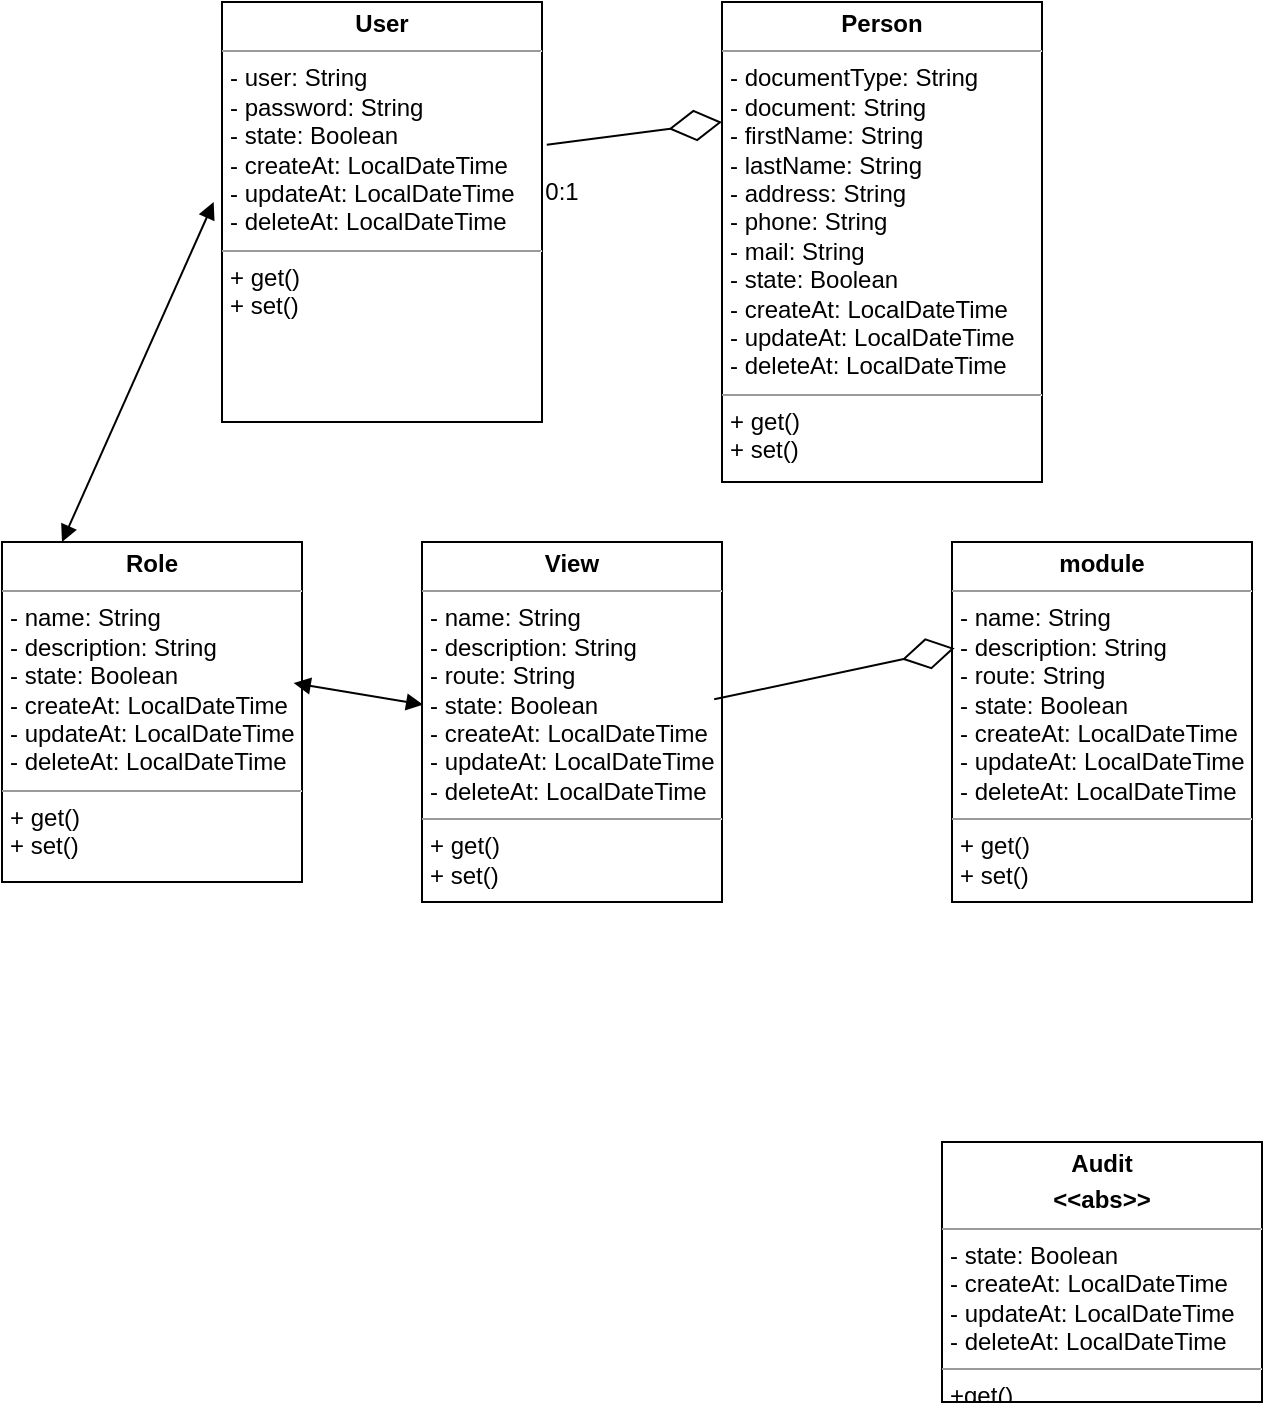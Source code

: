 <mxfile version="21.7.4" type="github">
  <diagram name="Página-1" id="wU9hJB_0uPG2jnifJFoY">
    <mxGraphModel dx="765" dy="1593" grid="1" gridSize="10" guides="1" tooltips="1" connect="1" arrows="1" fold="1" page="1" pageScale="1" pageWidth="827" pageHeight="1169" math="0" shadow="0">
      <root>
        <mxCell id="0" />
        <mxCell id="1" parent="0" />
        <mxCell id="hPi-MYHWQHkcyfmvknwx-1" value="&lt;p style=&quot;margin:0px;margin-top:4px;text-align:center;&quot;&gt;&lt;b&gt;Person&lt;/b&gt;&lt;/p&gt;&lt;hr size=&quot;1&quot;&gt;&lt;p style=&quot;margin:0px;margin-left:4px;&quot;&gt;- documentType: String&lt;/p&gt;&lt;p style=&quot;margin:0px;margin-left:4px;&quot;&gt;- document: String&lt;/p&gt;&lt;p style=&quot;margin:0px;margin-left:4px;&quot;&gt;- firstName: String&lt;/p&gt;&lt;p style=&quot;margin:0px;margin-left:4px;&quot;&gt;- lastName: String&lt;br&gt;&lt;/p&gt;&lt;p style=&quot;margin:0px;margin-left:4px;&quot;&gt;- address: String&lt;/p&gt;&lt;p style=&quot;margin:0px;margin-left:4px;&quot;&gt;- phone: String&lt;/p&gt;&lt;p style=&quot;margin:0px;margin-left:4px;&quot;&gt;- mail: String&lt;/p&gt;&lt;p style=&quot;border-color: var(--border-color); margin: 0px 0px 0px 4px;&quot;&gt;- state: Boolean&lt;/p&gt;&lt;p style=&quot;border-color: var(--border-color); margin: 0px 0px 0px 4px;&quot;&gt;- createAt: LocalDateTime&lt;/p&gt;&lt;p style=&quot;border-color: var(--border-color); margin: 0px 0px 0px 4px;&quot;&gt;- updateAt: LocalDateTime&lt;/p&gt;&lt;p style=&quot;border-color: var(--border-color); margin: 0px 0px 0px 4px;&quot;&gt;- deleteAt: LocalDateTime&lt;/p&gt;&lt;hr size=&quot;1&quot;&gt;&lt;p style=&quot;margin:0px;margin-left:4px;&quot;&gt;+ get()&lt;/p&gt;&lt;p style=&quot;margin:0px;margin-left:4px;&quot;&gt;+ set()&lt;/p&gt;" style="verticalAlign=top;align=left;overflow=fill;fontSize=12;fontFamily=Helvetica;html=1;whiteSpace=wrap;" parent="1" vertex="1">
          <mxGeometry x="370" y="-170" width="160" height="240" as="geometry" />
        </mxCell>
        <mxCell id="hPi-MYHWQHkcyfmvknwx-2" value="&lt;p style=&quot;margin:0px;margin-top:4px;text-align:center;&quot;&gt;&lt;b&gt;Audit&lt;/b&gt;&lt;/p&gt;&lt;p style=&quot;margin:0px;margin-top:4px;text-align:center;&quot;&gt;&lt;b&gt;&amp;lt;&amp;lt;abs&amp;gt;&amp;gt;&lt;/b&gt;&lt;/p&gt;&lt;hr size=&quot;1&quot;&gt;&lt;p style=&quot;margin:0px;margin-left:4px;&quot;&gt;- state: Boolean&lt;/p&gt;&lt;p style=&quot;margin:0px;margin-left:4px;&quot;&gt;- createAt: LocalDateTime&lt;/p&gt;&lt;p style=&quot;margin:0px;margin-left:4px;&quot;&gt;- updateAt: LocalDateTime&lt;/p&gt;&lt;p style=&quot;margin:0px;margin-left:4px;&quot;&gt;- deleteAt: LocalDateTime&lt;/p&gt;&lt;hr size=&quot;1&quot;&gt;&lt;p style=&quot;margin:0px;margin-left:4px;&quot;&gt;+get()&lt;/p&gt;&lt;p style=&quot;margin:0px;margin-left:4px;&quot;&gt;+set()&lt;/p&gt;" style="verticalAlign=top;align=left;overflow=fill;fontSize=12;fontFamily=Helvetica;html=1;whiteSpace=wrap;" parent="1" vertex="1">
          <mxGeometry x="480" y="400" width="160" height="130" as="geometry" />
        </mxCell>
        <mxCell id="hPi-MYHWQHkcyfmvknwx-4" value="&lt;p style=&quot;margin:0px;margin-top:4px;text-align:center;&quot;&gt;&lt;b&gt;User&lt;/b&gt;&lt;/p&gt;&lt;hr size=&quot;1&quot;&gt;&lt;p style=&quot;margin:0px;margin-left:4px;&quot;&gt;- user: String&lt;/p&gt;&lt;p style=&quot;margin:0px;margin-left:4px;&quot;&gt;- password: String&lt;/p&gt;&lt;p style=&quot;border-color: var(--border-color); margin: 0px 0px 0px 4px;&quot;&gt;- state: Boolean&lt;/p&gt;&lt;p style=&quot;border-color: var(--border-color); margin: 0px 0px 0px 4px;&quot;&gt;- createAt: LocalDateTime&lt;/p&gt;&lt;p style=&quot;border-color: var(--border-color); margin: 0px 0px 0px 4px;&quot;&gt;- updateAt: LocalDateTime&lt;/p&gt;&lt;p style=&quot;border-color: var(--border-color); margin: 0px 0px 0px 4px;&quot;&gt;- deleteAt: LocalDateTime&lt;/p&gt;&lt;hr size=&quot;1&quot;&gt;&lt;p style=&quot;margin:0px;margin-left:4px;&quot;&gt;+ get()&lt;/p&gt;&lt;p style=&quot;margin:0px;margin-left:4px;&quot;&gt;+ set()&lt;/p&gt;" style="verticalAlign=top;align=left;overflow=fill;fontSize=12;fontFamily=Helvetica;html=1;whiteSpace=wrap;" parent="1" vertex="1">
          <mxGeometry x="120" y="-170" width="160" height="210" as="geometry" />
        </mxCell>
        <mxCell id="udSekV3LARsPCjI4UnNg-1" value="&lt;p style=&quot;margin:0px;margin-top:4px;text-align:center;&quot;&gt;&lt;b&gt;Role&lt;/b&gt;&lt;/p&gt;&lt;hr size=&quot;1&quot;&gt;&lt;p style=&quot;margin:0px;margin-left:4px;&quot;&gt;- name: String&lt;/p&gt;&lt;p style=&quot;margin:0px;margin-left:4px;&quot;&gt;- description: String&lt;/p&gt;&lt;p style=&quot;border-color: var(--border-color); margin: 0px 0px 0px 4px;&quot;&gt;- state: Boolean&lt;/p&gt;&lt;p style=&quot;border-color: var(--border-color); margin: 0px 0px 0px 4px;&quot;&gt;- createAt: LocalDateTime&lt;/p&gt;&lt;p style=&quot;border-color: var(--border-color); margin: 0px 0px 0px 4px;&quot;&gt;- updateAt: LocalDateTime&lt;/p&gt;&lt;p style=&quot;border-color: var(--border-color); margin: 0px 0px 0px 4px;&quot;&gt;- deleteAt: LocalDateTime&lt;/p&gt;&lt;hr size=&quot;1&quot;&gt;&lt;p style=&quot;margin:0px;margin-left:4px;&quot;&gt;+ get()&lt;/p&gt;&lt;p style=&quot;margin:0px;margin-left:4px;&quot;&gt;+ set()&lt;/p&gt;" style="verticalAlign=top;align=left;overflow=fill;fontSize=12;fontFamily=Helvetica;html=1;whiteSpace=wrap;" vertex="1" parent="1">
          <mxGeometry x="10" y="100" width="150" height="170" as="geometry" />
        </mxCell>
        <mxCell id="udSekV3LARsPCjI4UnNg-2" value="&lt;p style=&quot;margin:0px;margin-top:4px;text-align:center;&quot;&gt;&lt;b&gt;View&lt;/b&gt;&lt;/p&gt;&lt;hr size=&quot;1&quot;&gt;&lt;p style=&quot;margin:0px;margin-left:4px;&quot;&gt;- name: String&lt;/p&gt;&lt;p style=&quot;margin:0px;margin-left:4px;&quot;&gt;- description: String&lt;/p&gt;&lt;p style=&quot;margin:0px;margin-left:4px;&quot;&gt;- route: String&lt;/p&gt;&lt;p style=&quot;border-color: var(--border-color); margin: 0px 0px 0px 4px;&quot;&gt;- state: Boolean&lt;/p&gt;&lt;p style=&quot;border-color: var(--border-color); margin: 0px 0px 0px 4px;&quot;&gt;- createAt: LocalDateTime&lt;/p&gt;&lt;p style=&quot;border-color: var(--border-color); margin: 0px 0px 0px 4px;&quot;&gt;- updateAt: LocalDateTime&lt;/p&gt;&lt;p style=&quot;border-color: var(--border-color); margin: 0px 0px 0px 4px;&quot;&gt;- deleteAt: LocalDateTime&lt;/p&gt;&lt;hr size=&quot;1&quot;&gt;&lt;p style=&quot;margin:0px;margin-left:4px;&quot;&gt;+ get()&lt;/p&gt;&lt;p style=&quot;margin:0px;margin-left:4px;&quot;&gt;+ set()&lt;/p&gt;" style="verticalAlign=top;align=left;overflow=fill;fontSize=12;fontFamily=Helvetica;html=1;whiteSpace=wrap;" vertex="1" parent="1">
          <mxGeometry x="220" y="100" width="150" height="180" as="geometry" />
        </mxCell>
        <mxCell id="udSekV3LARsPCjI4UnNg-3" value="&lt;p style=&quot;margin:0px;margin-top:4px;text-align:center;&quot;&gt;&lt;b&gt;module&lt;/b&gt;&lt;/p&gt;&lt;hr size=&quot;1&quot;&gt;&lt;p style=&quot;margin:0px;margin-left:4px;&quot;&gt;- name: String&lt;/p&gt;&lt;p style=&quot;margin:0px;margin-left:4px;&quot;&gt;- description: String&lt;/p&gt;&lt;p style=&quot;margin:0px;margin-left:4px;&quot;&gt;- route: String&lt;/p&gt;&lt;p style=&quot;border-color: var(--border-color); margin: 0px 0px 0px 4px;&quot;&gt;- state: Boolean&lt;/p&gt;&lt;p style=&quot;border-color: var(--border-color); margin: 0px 0px 0px 4px;&quot;&gt;- createAt: LocalDateTime&lt;/p&gt;&lt;p style=&quot;border-color: var(--border-color); margin: 0px 0px 0px 4px;&quot;&gt;- updateAt: LocalDateTime&lt;/p&gt;&lt;p style=&quot;border-color: var(--border-color); margin: 0px 0px 0px 4px;&quot;&gt;- deleteAt: LocalDateTime&lt;/p&gt;&lt;hr size=&quot;1&quot;&gt;&lt;p style=&quot;margin:0px;margin-left:4px;&quot;&gt;+ get()&lt;/p&gt;&lt;p style=&quot;margin:0px;margin-left:4px;&quot;&gt;+ set()&lt;/p&gt;" style="verticalAlign=top;align=left;overflow=fill;fontSize=12;fontFamily=Helvetica;html=1;whiteSpace=wrap;" vertex="1" parent="1">
          <mxGeometry x="485" y="100" width="150" height="180" as="geometry" />
        </mxCell>
        <mxCell id="udSekV3LARsPCjI4UnNg-4" value="" style="endArrow=diamondThin;endFill=0;endSize=24;html=1;rounded=0;entryX=0;entryY=0.25;entryDx=0;entryDy=0;exitX=1.015;exitY=0.34;exitDx=0;exitDy=0;exitPerimeter=0;" edge="1" parent="1" source="hPi-MYHWQHkcyfmvknwx-4" target="hPi-MYHWQHkcyfmvknwx-1">
          <mxGeometry width="160" relative="1" as="geometry">
            <mxPoint x="60" y="90" as="sourcePoint" />
            <mxPoint x="220" y="90" as="targetPoint" />
          </mxGeometry>
        </mxCell>
        <mxCell id="udSekV3LARsPCjI4UnNg-6" value="0:1" style="text;html=1;strokeColor=none;fillColor=none;align=center;verticalAlign=middle;whiteSpace=wrap;rounded=0;" vertex="1" parent="1">
          <mxGeometry x="260" y="-90" width="60" height="30" as="geometry" />
        </mxCell>
        <mxCell id="udSekV3LARsPCjI4UnNg-8" value="" style="endArrow=block;startArrow=block;endFill=1;startFill=1;html=1;rounded=0;exitX=0.972;exitY=0.415;exitDx=0;exitDy=0;exitPerimeter=0;entryX=0.004;entryY=0.452;entryDx=0;entryDy=0;entryPerimeter=0;" edge="1" parent="1" source="udSekV3LARsPCjI4UnNg-1" target="udSekV3LARsPCjI4UnNg-2">
          <mxGeometry width="160" relative="1" as="geometry">
            <mxPoint x="170" y="170" as="sourcePoint" />
            <mxPoint x="330" y="170" as="targetPoint" />
          </mxGeometry>
        </mxCell>
        <mxCell id="udSekV3LARsPCjI4UnNg-9" value="" style="endArrow=block;startArrow=block;endFill=1;startFill=1;html=1;rounded=0;exitX=0.2;exitY=0;exitDx=0;exitDy=0;exitPerimeter=0;entryX=-0.026;entryY=0.476;entryDx=0;entryDy=0;entryPerimeter=0;" edge="1" parent="1" source="udSekV3LARsPCjI4UnNg-1" target="hPi-MYHWQHkcyfmvknwx-4">
          <mxGeometry width="160" relative="1" as="geometry">
            <mxPoint x="40" y="40" as="sourcePoint" />
            <mxPoint x="100" y="40" as="targetPoint" />
          </mxGeometry>
        </mxCell>
        <mxCell id="udSekV3LARsPCjI4UnNg-10" value="" style="endArrow=diamondThin;endFill=0;endSize=24;html=1;rounded=0;entryX=0.009;entryY=0.295;entryDx=0;entryDy=0;exitX=0.974;exitY=0.437;exitDx=0;exitDy=0;exitPerimeter=0;entryPerimeter=0;" edge="1" parent="1" source="udSekV3LARsPCjI4UnNg-2" target="udSekV3LARsPCjI4UnNg-3">
          <mxGeometry width="160" relative="1" as="geometry">
            <mxPoint x="380" y="171" as="sourcePoint" />
            <mxPoint x="468" y="160" as="targetPoint" />
          </mxGeometry>
        </mxCell>
      </root>
    </mxGraphModel>
  </diagram>
</mxfile>
